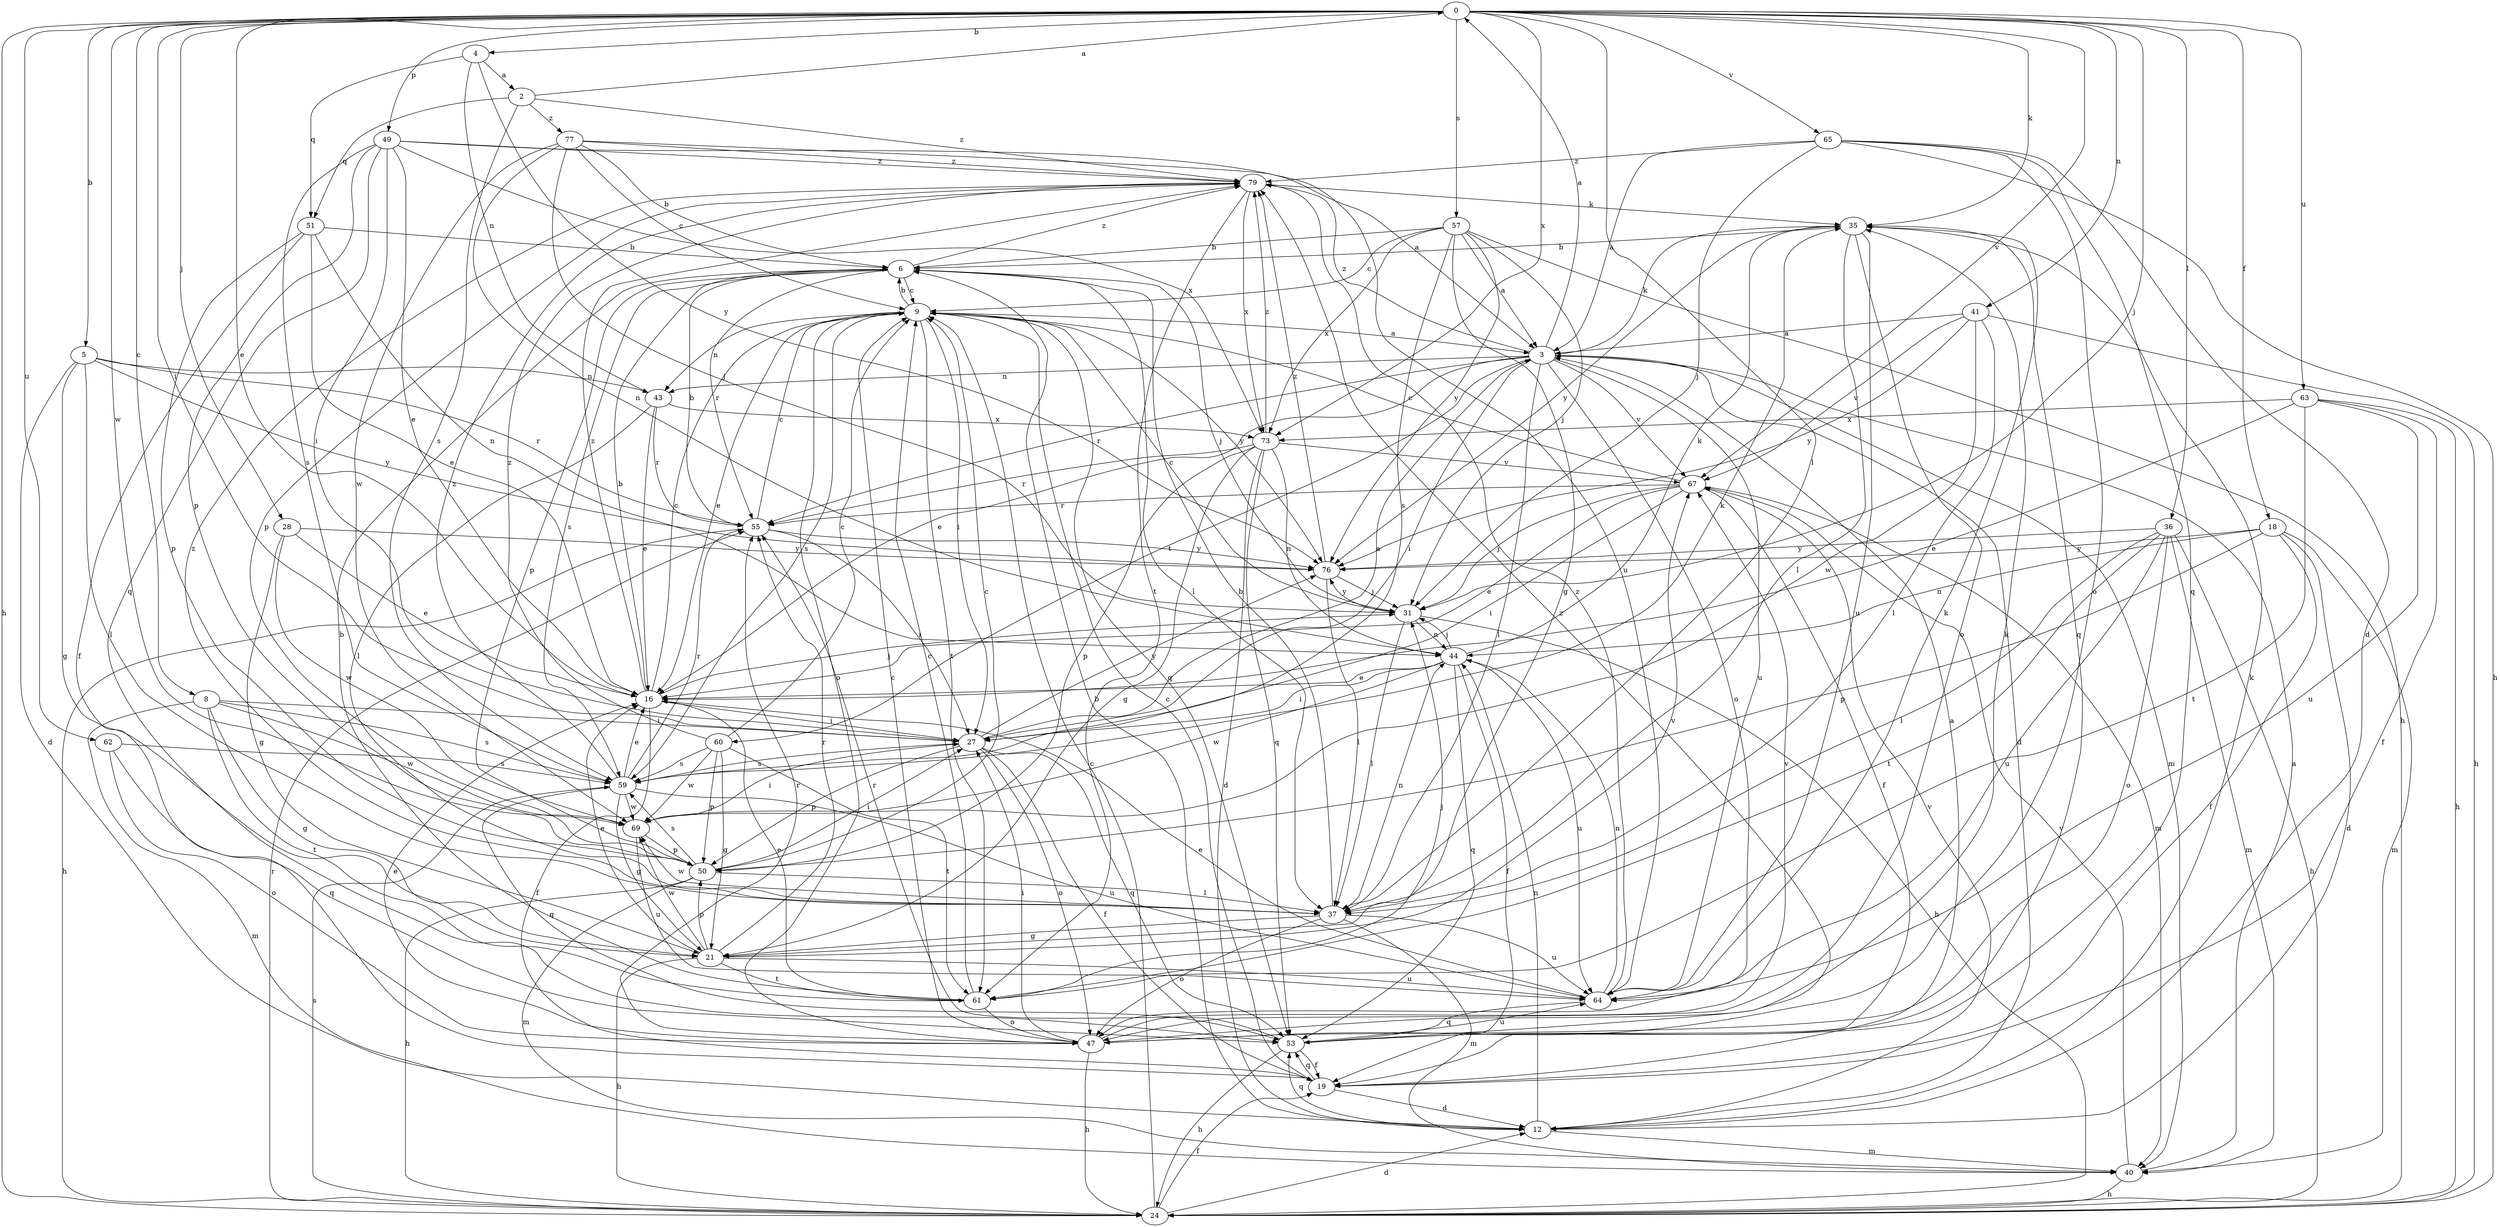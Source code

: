 strict digraph  {
0;
2;
3;
4;
5;
6;
8;
9;
12;
16;
18;
19;
21;
24;
27;
28;
31;
35;
36;
37;
40;
41;
43;
44;
47;
49;
50;
51;
53;
55;
57;
59;
60;
61;
62;
63;
64;
65;
67;
69;
73;
76;
77;
79;
0 -> 4  [label=b];
0 -> 5  [label=b];
0 -> 8  [label=c];
0 -> 16  [label=e];
0 -> 18  [label=f];
0 -> 24  [label=h];
0 -> 27  [label=i];
0 -> 28  [label=j];
0 -> 31  [label=j];
0 -> 35  [label=k];
0 -> 36  [label=l];
0 -> 37  [label=l];
0 -> 41  [label=n];
0 -> 49  [label=p];
0 -> 57  [label=s];
0 -> 62  [label=u];
0 -> 63  [label=u];
0 -> 65  [label=v];
0 -> 67  [label=v];
0 -> 69  [label=w];
0 -> 73  [label=x];
2 -> 0  [label=a];
2 -> 51  [label=q];
2 -> 59  [label=s];
2 -> 77  [label=z];
2 -> 79  [label=z];
3 -> 0  [label=a];
3 -> 12  [label=d];
3 -> 16  [label=e];
3 -> 27  [label=i];
3 -> 35  [label=k];
3 -> 37  [label=l];
3 -> 40  [label=m];
3 -> 43  [label=n];
3 -> 47  [label=o];
3 -> 55  [label=r];
3 -> 60  [label=t];
3 -> 64  [label=u];
3 -> 67  [label=v];
3 -> 79  [label=z];
4 -> 2  [label=a];
4 -> 43  [label=n];
4 -> 51  [label=q];
4 -> 76  [label=y];
5 -> 12  [label=d];
5 -> 21  [label=g];
5 -> 37  [label=l];
5 -> 43  [label=n];
5 -> 55  [label=r];
5 -> 76  [label=y];
6 -> 9  [label=c];
6 -> 31  [label=j];
6 -> 37  [label=l];
6 -> 50  [label=p];
6 -> 55  [label=r];
6 -> 59  [label=s];
6 -> 79  [label=z];
8 -> 21  [label=g];
8 -> 27  [label=i];
8 -> 40  [label=m];
8 -> 59  [label=s];
8 -> 61  [label=t];
8 -> 69  [label=w];
9 -> 3  [label=a];
9 -> 6  [label=b];
9 -> 16  [label=e];
9 -> 27  [label=i];
9 -> 43  [label=n];
9 -> 47  [label=o];
9 -> 53  [label=q];
9 -> 59  [label=s];
9 -> 61  [label=t];
9 -> 76  [label=y];
12 -> 6  [label=b];
12 -> 35  [label=k];
12 -> 40  [label=m];
12 -> 44  [label=n];
12 -> 53  [label=q];
12 -> 67  [label=v];
16 -> 6  [label=b];
16 -> 9  [label=c];
16 -> 19  [label=f];
16 -> 27  [label=i];
16 -> 31  [label=j];
16 -> 79  [label=z];
18 -> 12  [label=d];
18 -> 19  [label=f];
18 -> 40  [label=m];
18 -> 44  [label=n];
18 -> 50  [label=p];
18 -> 76  [label=y];
19 -> 3  [label=a];
19 -> 9  [label=c];
19 -> 12  [label=d];
19 -> 53  [label=q];
21 -> 16  [label=e];
21 -> 24  [label=h];
21 -> 50  [label=p];
21 -> 55  [label=r];
21 -> 61  [label=t];
21 -> 64  [label=u];
21 -> 67  [label=v];
21 -> 69  [label=w];
24 -> 9  [label=c];
24 -> 12  [label=d];
24 -> 19  [label=f];
24 -> 55  [label=r];
24 -> 59  [label=s];
27 -> 3  [label=a];
27 -> 19  [label=f];
27 -> 47  [label=o];
27 -> 50  [label=p];
27 -> 53  [label=q];
27 -> 59  [label=s];
27 -> 76  [label=y];
28 -> 16  [label=e];
28 -> 21  [label=g];
28 -> 69  [label=w];
28 -> 76  [label=y];
31 -> 9  [label=c];
31 -> 24  [label=h];
31 -> 37  [label=l];
31 -> 44  [label=n];
31 -> 76  [label=y];
35 -> 6  [label=b];
35 -> 37  [label=l];
35 -> 47  [label=o];
35 -> 53  [label=q];
35 -> 64  [label=u];
35 -> 76  [label=y];
36 -> 24  [label=h];
36 -> 37  [label=l];
36 -> 40  [label=m];
36 -> 47  [label=o];
36 -> 61  [label=t];
36 -> 64  [label=u];
36 -> 76  [label=y];
37 -> 6  [label=b];
37 -> 21  [label=g];
37 -> 40  [label=m];
37 -> 44  [label=n];
37 -> 47  [label=o];
37 -> 64  [label=u];
37 -> 69  [label=w];
37 -> 79  [label=z];
40 -> 3  [label=a];
40 -> 24  [label=h];
40 -> 67  [label=v];
41 -> 3  [label=a];
41 -> 24  [label=h];
41 -> 37  [label=l];
41 -> 67  [label=v];
41 -> 69  [label=w];
41 -> 76  [label=y];
43 -> 16  [label=e];
43 -> 37  [label=l];
43 -> 55  [label=r];
43 -> 73  [label=x];
44 -> 16  [label=e];
44 -> 19  [label=f];
44 -> 27  [label=i];
44 -> 31  [label=j];
44 -> 35  [label=k];
44 -> 53  [label=q];
44 -> 64  [label=u];
44 -> 69  [label=w];
47 -> 9  [label=c];
47 -> 16  [label=e];
47 -> 24  [label=h];
47 -> 27  [label=i];
47 -> 35  [label=k];
47 -> 55  [label=r];
47 -> 67  [label=v];
49 -> 3  [label=a];
49 -> 16  [label=e];
49 -> 27  [label=i];
49 -> 50  [label=p];
49 -> 53  [label=q];
49 -> 59  [label=s];
49 -> 73  [label=x];
49 -> 79  [label=z];
50 -> 9  [label=c];
50 -> 24  [label=h];
50 -> 27  [label=i];
50 -> 37  [label=l];
50 -> 40  [label=m];
50 -> 59  [label=s];
51 -> 6  [label=b];
51 -> 16  [label=e];
51 -> 19  [label=f];
51 -> 44  [label=n];
51 -> 50  [label=p];
53 -> 19  [label=f];
53 -> 24  [label=h];
53 -> 55  [label=r];
53 -> 64  [label=u];
53 -> 79  [label=z];
55 -> 6  [label=b];
55 -> 9  [label=c];
55 -> 24  [label=h];
55 -> 27  [label=i];
55 -> 76  [label=y];
57 -> 3  [label=a];
57 -> 6  [label=b];
57 -> 9  [label=c];
57 -> 21  [label=g];
57 -> 24  [label=h];
57 -> 31  [label=j];
57 -> 59  [label=s];
57 -> 73  [label=x];
57 -> 76  [label=y];
59 -> 16  [label=e];
59 -> 21  [label=g];
59 -> 35  [label=k];
59 -> 53  [label=q];
59 -> 55  [label=r];
59 -> 64  [label=u];
59 -> 69  [label=w];
59 -> 79  [label=z];
60 -> 9  [label=c];
60 -> 21  [label=g];
60 -> 50  [label=p];
60 -> 59  [label=s];
60 -> 61  [label=t];
60 -> 69  [label=w];
60 -> 79  [label=z];
61 -> 6  [label=b];
61 -> 9  [label=c];
61 -> 16  [label=e];
61 -> 31  [label=j];
61 -> 47  [label=o];
62 -> 47  [label=o];
62 -> 53  [label=q];
62 -> 59  [label=s];
63 -> 16  [label=e];
63 -> 19  [label=f];
63 -> 24  [label=h];
63 -> 61  [label=t];
63 -> 64  [label=u];
63 -> 73  [label=x];
64 -> 16  [label=e];
64 -> 35  [label=k];
64 -> 44  [label=n];
64 -> 53  [label=q];
64 -> 79  [label=z];
65 -> 3  [label=a];
65 -> 12  [label=d];
65 -> 24  [label=h];
65 -> 31  [label=j];
65 -> 47  [label=o];
65 -> 53  [label=q];
65 -> 79  [label=z];
67 -> 9  [label=c];
67 -> 16  [label=e];
67 -> 19  [label=f];
67 -> 27  [label=i];
67 -> 31  [label=j];
67 -> 40  [label=m];
67 -> 55  [label=r];
69 -> 27  [label=i];
69 -> 50  [label=p];
69 -> 64  [label=u];
73 -> 12  [label=d];
73 -> 21  [label=g];
73 -> 44  [label=n];
73 -> 50  [label=p];
73 -> 53  [label=q];
73 -> 55  [label=r];
73 -> 67  [label=v];
73 -> 79  [label=z];
76 -> 31  [label=j];
76 -> 37  [label=l];
76 -> 79  [label=z];
77 -> 6  [label=b];
77 -> 9  [label=c];
77 -> 31  [label=j];
77 -> 44  [label=n];
77 -> 64  [label=u];
77 -> 69  [label=w];
77 -> 79  [label=z];
79 -> 35  [label=k];
79 -> 50  [label=p];
79 -> 61  [label=t];
79 -> 73  [label=x];
}
